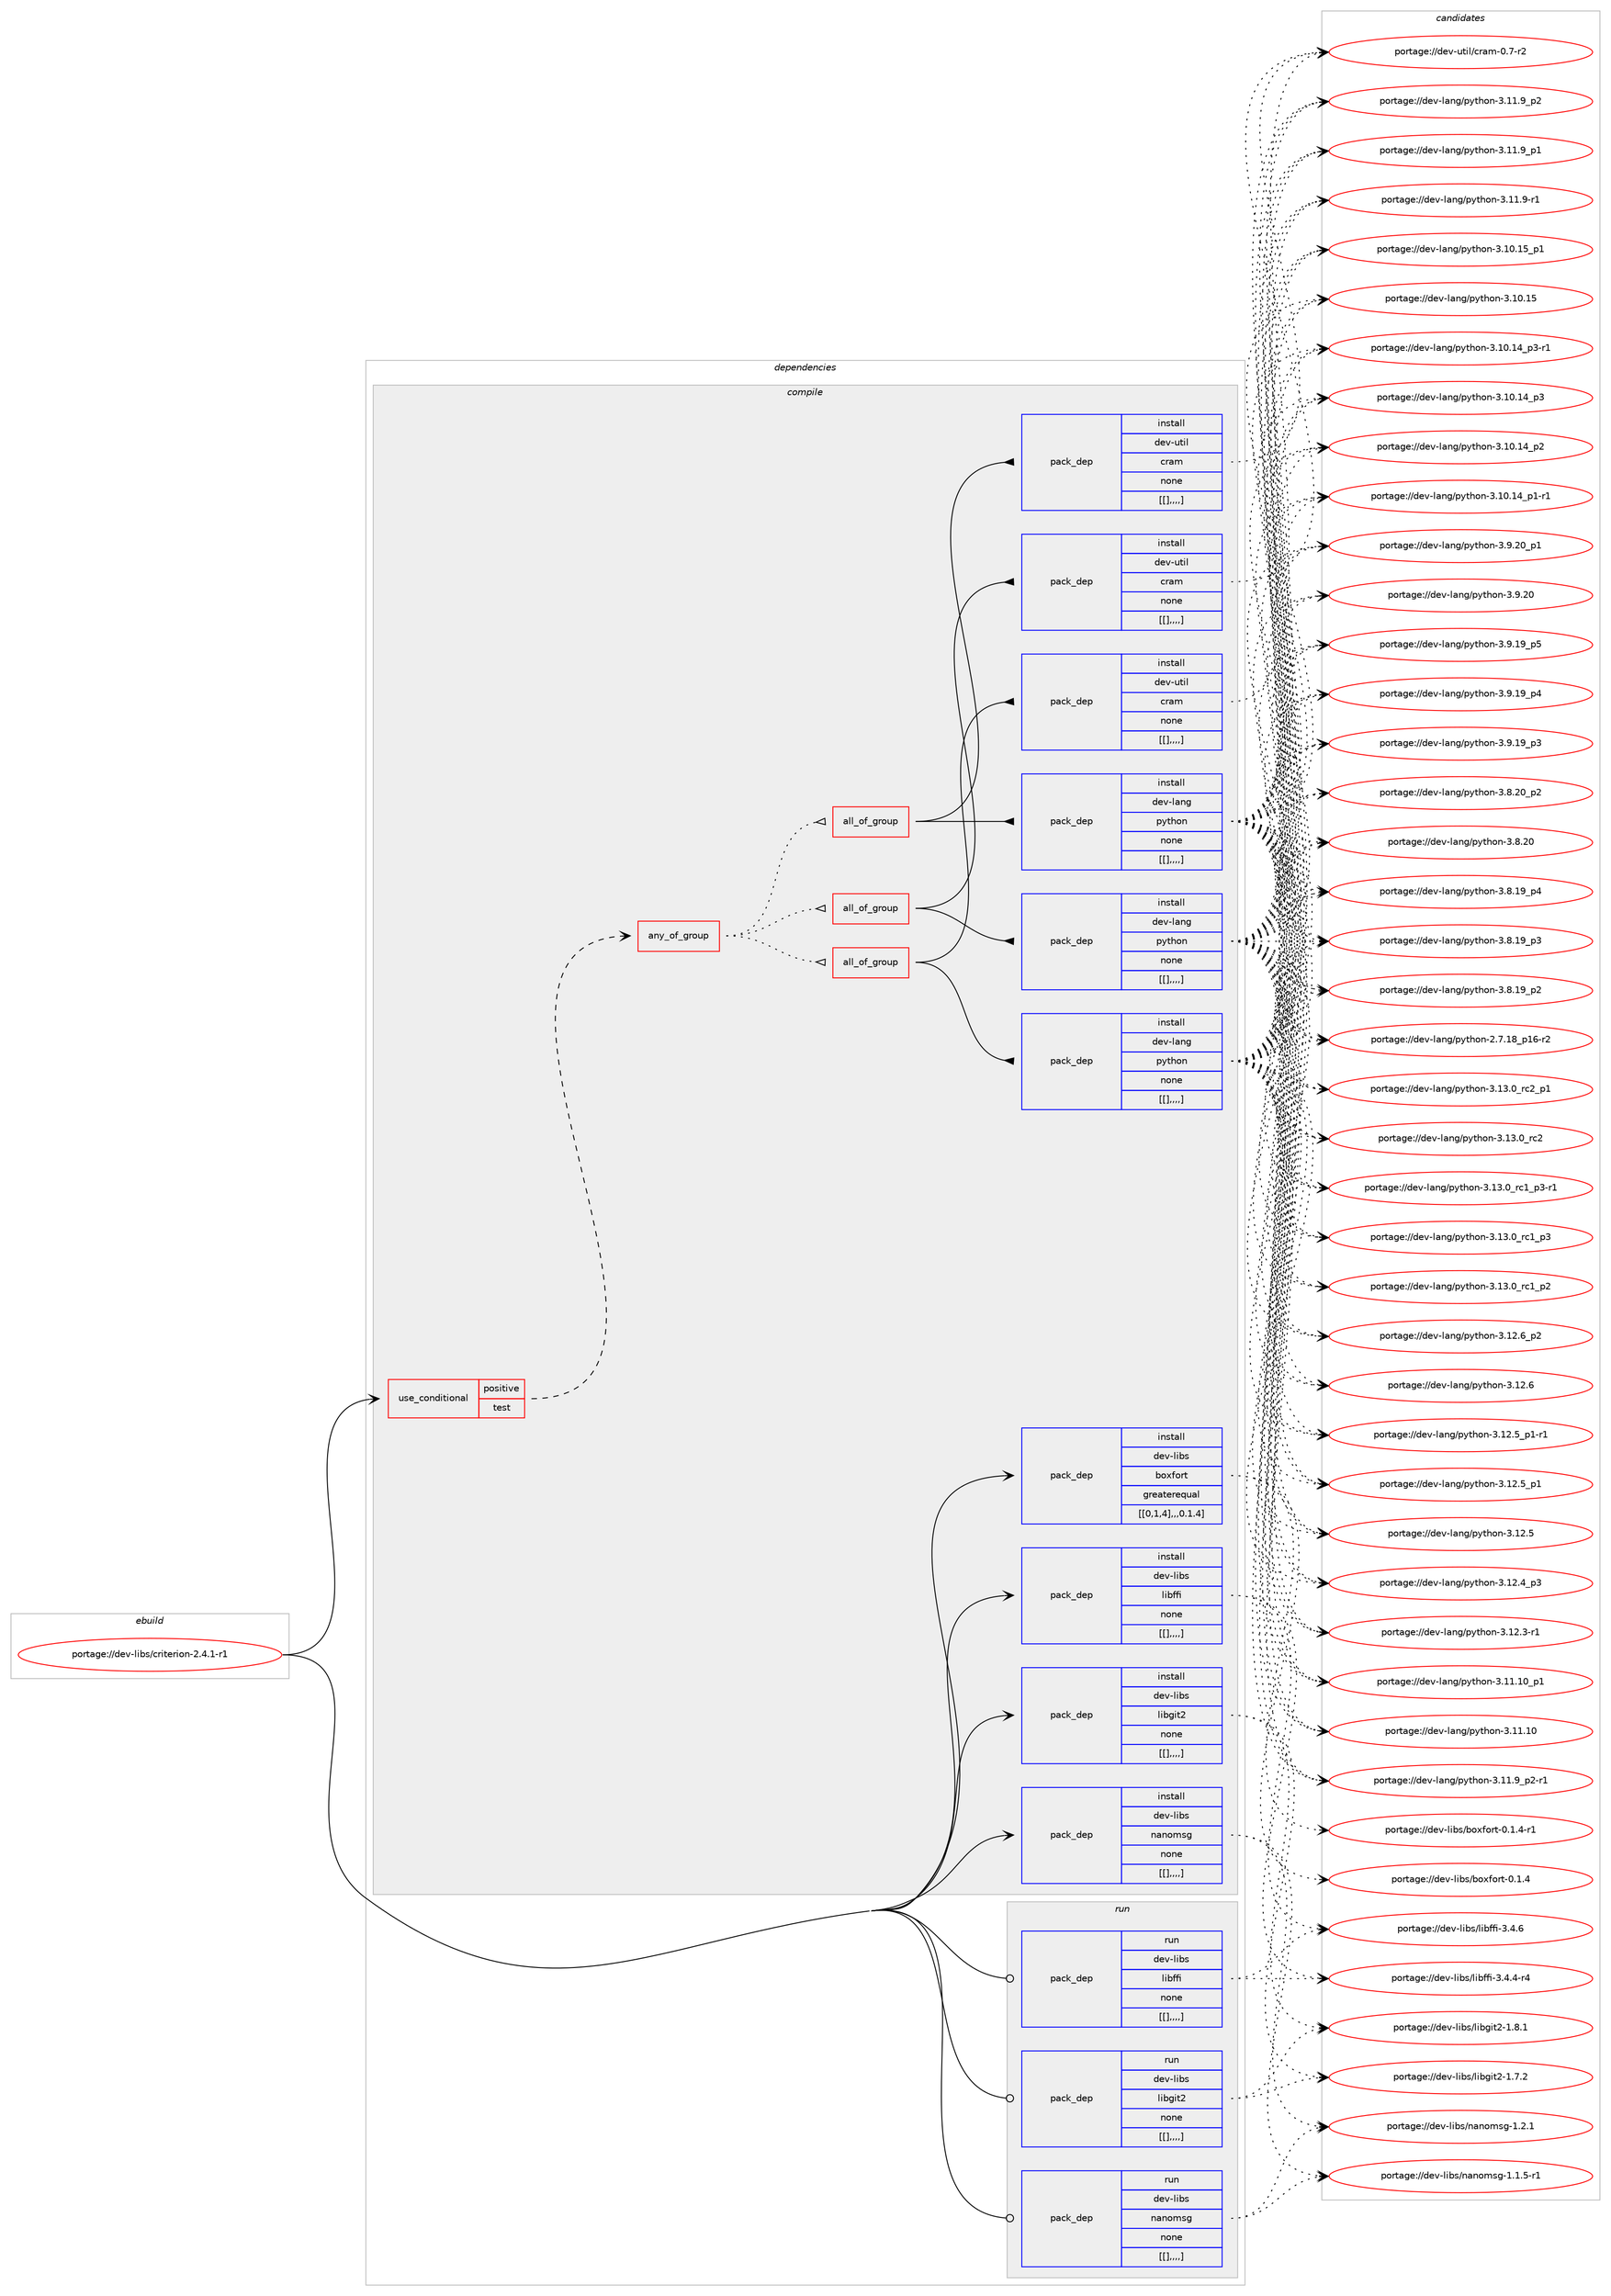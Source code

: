digraph prolog {

# *************
# Graph options
# *************

newrank=true;
concentrate=true;
compound=true;
graph [rankdir=LR,fontname=Helvetica,fontsize=10,ranksep=1.5];#, ranksep=2.5, nodesep=0.2];
edge  [arrowhead=vee];
node  [fontname=Helvetica,fontsize=10];

# **********
# The ebuild
# **********

subgraph cluster_leftcol {
color=gray;
label=<<i>ebuild</i>>;
id [label="portage://dev-libs/criterion-2.4.1-r1", color=red, width=4, href="../dev-libs/criterion-2.4.1-r1.svg"];
}

# ****************
# The dependencies
# ****************

subgraph cluster_midcol {
color=gray;
label=<<i>dependencies</i>>;
subgraph cluster_compile {
fillcolor="#eeeeee";
style=filled;
label=<<i>compile</i>>;
subgraph cond26756 {
dependency108182 [label=<<TABLE BORDER="0" CELLBORDER="1" CELLSPACING="0" CELLPADDING="4"><TR><TD ROWSPAN="3" CELLPADDING="10">use_conditional</TD></TR><TR><TD>positive</TD></TR><TR><TD>test</TD></TR></TABLE>>, shape=none, color=red];
subgraph any979 {
dependency108183 [label=<<TABLE BORDER="0" CELLBORDER="1" CELLSPACING="0" CELLPADDING="4"><TR><TD CELLPADDING="10">any_of_group</TD></TR></TABLE>>, shape=none, color=red];subgraph all148 {
dependency108184 [label=<<TABLE BORDER="0" CELLBORDER="1" CELLSPACING="0" CELLPADDING="4"><TR><TD CELLPADDING="10">all_of_group</TD></TR></TABLE>>, shape=none, color=red];subgraph pack80302 {
dependency108185 [label=<<TABLE BORDER="0" CELLBORDER="1" CELLSPACING="0" CELLPADDING="4" WIDTH="220"><TR><TD ROWSPAN="6" CELLPADDING="30">pack_dep</TD></TR><TR><TD WIDTH="110">install</TD></TR><TR><TD>dev-lang</TD></TR><TR><TD>python</TD></TR><TR><TD>none</TD></TR><TR><TD>[[],,,,]</TD></TR></TABLE>>, shape=none, color=blue];
}
dependency108184:e -> dependency108185:w [weight=20,style="solid",arrowhead="inv"];
subgraph pack80303 {
dependency108186 [label=<<TABLE BORDER="0" CELLBORDER="1" CELLSPACING="0" CELLPADDING="4" WIDTH="220"><TR><TD ROWSPAN="6" CELLPADDING="30">pack_dep</TD></TR><TR><TD WIDTH="110">install</TD></TR><TR><TD>dev-util</TD></TR><TR><TD>cram</TD></TR><TR><TD>none</TD></TR><TR><TD>[[],,,,]</TD></TR></TABLE>>, shape=none, color=blue];
}
dependency108184:e -> dependency108186:w [weight=20,style="solid",arrowhead="inv"];
}
dependency108183:e -> dependency108184:w [weight=20,style="dotted",arrowhead="oinv"];
subgraph all149 {
dependency108187 [label=<<TABLE BORDER="0" CELLBORDER="1" CELLSPACING="0" CELLPADDING="4"><TR><TD CELLPADDING="10">all_of_group</TD></TR></TABLE>>, shape=none, color=red];subgraph pack80304 {
dependency108188 [label=<<TABLE BORDER="0" CELLBORDER="1" CELLSPACING="0" CELLPADDING="4" WIDTH="220"><TR><TD ROWSPAN="6" CELLPADDING="30">pack_dep</TD></TR><TR><TD WIDTH="110">install</TD></TR><TR><TD>dev-lang</TD></TR><TR><TD>python</TD></TR><TR><TD>none</TD></TR><TR><TD>[[],,,,]</TD></TR></TABLE>>, shape=none, color=blue];
}
dependency108187:e -> dependency108188:w [weight=20,style="solid",arrowhead="inv"];
subgraph pack80305 {
dependency108189 [label=<<TABLE BORDER="0" CELLBORDER="1" CELLSPACING="0" CELLPADDING="4" WIDTH="220"><TR><TD ROWSPAN="6" CELLPADDING="30">pack_dep</TD></TR><TR><TD WIDTH="110">install</TD></TR><TR><TD>dev-util</TD></TR><TR><TD>cram</TD></TR><TR><TD>none</TD></TR><TR><TD>[[],,,,]</TD></TR></TABLE>>, shape=none, color=blue];
}
dependency108187:e -> dependency108189:w [weight=20,style="solid",arrowhead="inv"];
}
dependency108183:e -> dependency108187:w [weight=20,style="dotted",arrowhead="oinv"];
subgraph all150 {
dependency108190 [label=<<TABLE BORDER="0" CELLBORDER="1" CELLSPACING="0" CELLPADDING="4"><TR><TD CELLPADDING="10">all_of_group</TD></TR></TABLE>>, shape=none, color=red];subgraph pack80306 {
dependency108191 [label=<<TABLE BORDER="0" CELLBORDER="1" CELLSPACING="0" CELLPADDING="4" WIDTH="220"><TR><TD ROWSPAN="6" CELLPADDING="30">pack_dep</TD></TR><TR><TD WIDTH="110">install</TD></TR><TR><TD>dev-lang</TD></TR><TR><TD>python</TD></TR><TR><TD>none</TD></TR><TR><TD>[[],,,,]</TD></TR></TABLE>>, shape=none, color=blue];
}
dependency108190:e -> dependency108191:w [weight=20,style="solid",arrowhead="inv"];
subgraph pack80307 {
dependency108192 [label=<<TABLE BORDER="0" CELLBORDER="1" CELLSPACING="0" CELLPADDING="4" WIDTH="220"><TR><TD ROWSPAN="6" CELLPADDING="30">pack_dep</TD></TR><TR><TD WIDTH="110">install</TD></TR><TR><TD>dev-util</TD></TR><TR><TD>cram</TD></TR><TR><TD>none</TD></TR><TR><TD>[[],,,,]</TD></TR></TABLE>>, shape=none, color=blue];
}
dependency108190:e -> dependency108192:w [weight=20,style="solid",arrowhead="inv"];
}
dependency108183:e -> dependency108190:w [weight=20,style="dotted",arrowhead="oinv"];
}
dependency108182:e -> dependency108183:w [weight=20,style="dashed",arrowhead="vee"];
}
id:e -> dependency108182:w [weight=20,style="solid",arrowhead="vee"];
subgraph pack80308 {
dependency108193 [label=<<TABLE BORDER="0" CELLBORDER="1" CELLSPACING="0" CELLPADDING="4" WIDTH="220"><TR><TD ROWSPAN="6" CELLPADDING="30">pack_dep</TD></TR><TR><TD WIDTH="110">install</TD></TR><TR><TD>dev-libs</TD></TR><TR><TD>boxfort</TD></TR><TR><TD>greaterequal</TD></TR><TR><TD>[[0,1,4],,,0.1.4]</TD></TR></TABLE>>, shape=none, color=blue];
}
id:e -> dependency108193:w [weight=20,style="solid",arrowhead="vee"];
subgraph pack80309 {
dependency108194 [label=<<TABLE BORDER="0" CELLBORDER="1" CELLSPACING="0" CELLPADDING="4" WIDTH="220"><TR><TD ROWSPAN="6" CELLPADDING="30">pack_dep</TD></TR><TR><TD WIDTH="110">install</TD></TR><TR><TD>dev-libs</TD></TR><TR><TD>libffi</TD></TR><TR><TD>none</TD></TR><TR><TD>[[],,,,]</TD></TR></TABLE>>, shape=none, color=blue];
}
id:e -> dependency108194:w [weight=20,style="solid",arrowhead="vee"];
subgraph pack80310 {
dependency108195 [label=<<TABLE BORDER="0" CELLBORDER="1" CELLSPACING="0" CELLPADDING="4" WIDTH="220"><TR><TD ROWSPAN="6" CELLPADDING="30">pack_dep</TD></TR><TR><TD WIDTH="110">install</TD></TR><TR><TD>dev-libs</TD></TR><TR><TD>libgit2</TD></TR><TR><TD>none</TD></TR><TR><TD>[[],,,,]</TD></TR></TABLE>>, shape=none, color=blue];
}
id:e -> dependency108195:w [weight=20,style="solid",arrowhead="vee"];
subgraph pack80311 {
dependency108196 [label=<<TABLE BORDER="0" CELLBORDER="1" CELLSPACING="0" CELLPADDING="4" WIDTH="220"><TR><TD ROWSPAN="6" CELLPADDING="30">pack_dep</TD></TR><TR><TD WIDTH="110">install</TD></TR><TR><TD>dev-libs</TD></TR><TR><TD>nanomsg</TD></TR><TR><TD>none</TD></TR><TR><TD>[[],,,,]</TD></TR></TABLE>>, shape=none, color=blue];
}
id:e -> dependency108196:w [weight=20,style="solid",arrowhead="vee"];
}
subgraph cluster_compileandrun {
fillcolor="#eeeeee";
style=filled;
label=<<i>compile and run</i>>;
}
subgraph cluster_run {
fillcolor="#eeeeee";
style=filled;
label=<<i>run</i>>;
subgraph pack80312 {
dependency108197 [label=<<TABLE BORDER="0" CELLBORDER="1" CELLSPACING="0" CELLPADDING="4" WIDTH="220"><TR><TD ROWSPAN="6" CELLPADDING="30">pack_dep</TD></TR><TR><TD WIDTH="110">run</TD></TR><TR><TD>dev-libs</TD></TR><TR><TD>libffi</TD></TR><TR><TD>none</TD></TR><TR><TD>[[],,,,]</TD></TR></TABLE>>, shape=none, color=blue];
}
id:e -> dependency108197:w [weight=20,style="solid",arrowhead="odot"];
subgraph pack80313 {
dependency108198 [label=<<TABLE BORDER="0" CELLBORDER="1" CELLSPACING="0" CELLPADDING="4" WIDTH="220"><TR><TD ROWSPAN="6" CELLPADDING="30">pack_dep</TD></TR><TR><TD WIDTH="110">run</TD></TR><TR><TD>dev-libs</TD></TR><TR><TD>libgit2</TD></TR><TR><TD>none</TD></TR><TR><TD>[[],,,,]</TD></TR></TABLE>>, shape=none, color=blue];
}
id:e -> dependency108198:w [weight=20,style="solid",arrowhead="odot"];
subgraph pack80314 {
dependency108199 [label=<<TABLE BORDER="0" CELLBORDER="1" CELLSPACING="0" CELLPADDING="4" WIDTH="220"><TR><TD ROWSPAN="6" CELLPADDING="30">pack_dep</TD></TR><TR><TD WIDTH="110">run</TD></TR><TR><TD>dev-libs</TD></TR><TR><TD>nanomsg</TD></TR><TR><TD>none</TD></TR><TR><TD>[[],,,,]</TD></TR></TABLE>>, shape=none, color=blue];
}
id:e -> dependency108199:w [weight=20,style="solid",arrowhead="odot"];
}
}

# **************
# The candidates
# **************

subgraph cluster_choices {
rank=same;
color=gray;
label=<<i>candidates</i>>;

subgraph choice80302 {
color=black;
nodesep=1;
choice100101118451089711010347112121116104111110455146495146489511499509511249 [label="portage://dev-lang/python-3.13.0_rc2_p1", color=red, width=4,href="../dev-lang/python-3.13.0_rc2_p1.svg"];
choice10010111845108971101034711212111610411111045514649514648951149950 [label="portage://dev-lang/python-3.13.0_rc2", color=red, width=4,href="../dev-lang/python-3.13.0_rc2.svg"];
choice1001011184510897110103471121211161041111104551464951464895114994995112514511449 [label="portage://dev-lang/python-3.13.0_rc1_p3-r1", color=red, width=4,href="../dev-lang/python-3.13.0_rc1_p3-r1.svg"];
choice100101118451089711010347112121116104111110455146495146489511499499511251 [label="portage://dev-lang/python-3.13.0_rc1_p3", color=red, width=4,href="../dev-lang/python-3.13.0_rc1_p3.svg"];
choice100101118451089711010347112121116104111110455146495146489511499499511250 [label="portage://dev-lang/python-3.13.0_rc1_p2", color=red, width=4,href="../dev-lang/python-3.13.0_rc1_p2.svg"];
choice100101118451089711010347112121116104111110455146495046549511250 [label="portage://dev-lang/python-3.12.6_p2", color=red, width=4,href="../dev-lang/python-3.12.6_p2.svg"];
choice10010111845108971101034711212111610411111045514649504654 [label="portage://dev-lang/python-3.12.6", color=red, width=4,href="../dev-lang/python-3.12.6.svg"];
choice1001011184510897110103471121211161041111104551464950465395112494511449 [label="portage://dev-lang/python-3.12.5_p1-r1", color=red, width=4,href="../dev-lang/python-3.12.5_p1-r1.svg"];
choice100101118451089711010347112121116104111110455146495046539511249 [label="portage://dev-lang/python-3.12.5_p1", color=red, width=4,href="../dev-lang/python-3.12.5_p1.svg"];
choice10010111845108971101034711212111610411111045514649504653 [label="portage://dev-lang/python-3.12.5", color=red, width=4,href="../dev-lang/python-3.12.5.svg"];
choice100101118451089711010347112121116104111110455146495046529511251 [label="portage://dev-lang/python-3.12.4_p3", color=red, width=4,href="../dev-lang/python-3.12.4_p3.svg"];
choice100101118451089711010347112121116104111110455146495046514511449 [label="portage://dev-lang/python-3.12.3-r1", color=red, width=4,href="../dev-lang/python-3.12.3-r1.svg"];
choice10010111845108971101034711212111610411111045514649494649489511249 [label="portage://dev-lang/python-3.11.10_p1", color=red, width=4,href="../dev-lang/python-3.11.10_p1.svg"];
choice1001011184510897110103471121211161041111104551464949464948 [label="portage://dev-lang/python-3.11.10", color=red, width=4,href="../dev-lang/python-3.11.10.svg"];
choice1001011184510897110103471121211161041111104551464949465795112504511449 [label="portage://dev-lang/python-3.11.9_p2-r1", color=red, width=4,href="../dev-lang/python-3.11.9_p2-r1.svg"];
choice100101118451089711010347112121116104111110455146494946579511250 [label="portage://dev-lang/python-3.11.9_p2", color=red, width=4,href="../dev-lang/python-3.11.9_p2.svg"];
choice100101118451089711010347112121116104111110455146494946579511249 [label="portage://dev-lang/python-3.11.9_p1", color=red, width=4,href="../dev-lang/python-3.11.9_p1.svg"];
choice100101118451089711010347112121116104111110455146494946574511449 [label="portage://dev-lang/python-3.11.9-r1", color=red, width=4,href="../dev-lang/python-3.11.9-r1.svg"];
choice10010111845108971101034711212111610411111045514649484649539511249 [label="portage://dev-lang/python-3.10.15_p1", color=red, width=4,href="../dev-lang/python-3.10.15_p1.svg"];
choice1001011184510897110103471121211161041111104551464948464953 [label="portage://dev-lang/python-3.10.15", color=red, width=4,href="../dev-lang/python-3.10.15.svg"];
choice100101118451089711010347112121116104111110455146494846495295112514511449 [label="portage://dev-lang/python-3.10.14_p3-r1", color=red, width=4,href="../dev-lang/python-3.10.14_p3-r1.svg"];
choice10010111845108971101034711212111610411111045514649484649529511251 [label="portage://dev-lang/python-3.10.14_p3", color=red, width=4,href="../dev-lang/python-3.10.14_p3.svg"];
choice10010111845108971101034711212111610411111045514649484649529511250 [label="portage://dev-lang/python-3.10.14_p2", color=red, width=4,href="../dev-lang/python-3.10.14_p2.svg"];
choice100101118451089711010347112121116104111110455146494846495295112494511449 [label="portage://dev-lang/python-3.10.14_p1-r1", color=red, width=4,href="../dev-lang/python-3.10.14_p1-r1.svg"];
choice100101118451089711010347112121116104111110455146574650489511249 [label="portage://dev-lang/python-3.9.20_p1", color=red, width=4,href="../dev-lang/python-3.9.20_p1.svg"];
choice10010111845108971101034711212111610411111045514657465048 [label="portage://dev-lang/python-3.9.20", color=red, width=4,href="../dev-lang/python-3.9.20.svg"];
choice100101118451089711010347112121116104111110455146574649579511253 [label="portage://dev-lang/python-3.9.19_p5", color=red, width=4,href="../dev-lang/python-3.9.19_p5.svg"];
choice100101118451089711010347112121116104111110455146574649579511252 [label="portage://dev-lang/python-3.9.19_p4", color=red, width=4,href="../dev-lang/python-3.9.19_p4.svg"];
choice100101118451089711010347112121116104111110455146574649579511251 [label="portage://dev-lang/python-3.9.19_p3", color=red, width=4,href="../dev-lang/python-3.9.19_p3.svg"];
choice100101118451089711010347112121116104111110455146564650489511250 [label="portage://dev-lang/python-3.8.20_p2", color=red, width=4,href="../dev-lang/python-3.8.20_p2.svg"];
choice10010111845108971101034711212111610411111045514656465048 [label="portage://dev-lang/python-3.8.20", color=red, width=4,href="../dev-lang/python-3.8.20.svg"];
choice100101118451089711010347112121116104111110455146564649579511252 [label="portage://dev-lang/python-3.8.19_p4", color=red, width=4,href="../dev-lang/python-3.8.19_p4.svg"];
choice100101118451089711010347112121116104111110455146564649579511251 [label="portage://dev-lang/python-3.8.19_p3", color=red, width=4,href="../dev-lang/python-3.8.19_p3.svg"];
choice100101118451089711010347112121116104111110455146564649579511250 [label="portage://dev-lang/python-3.8.19_p2", color=red, width=4,href="../dev-lang/python-3.8.19_p2.svg"];
choice100101118451089711010347112121116104111110455046554649569511249544511450 [label="portage://dev-lang/python-2.7.18_p16-r2", color=red, width=4,href="../dev-lang/python-2.7.18_p16-r2.svg"];
dependency108185:e -> choice100101118451089711010347112121116104111110455146495146489511499509511249:w [style=dotted,weight="100"];
dependency108185:e -> choice10010111845108971101034711212111610411111045514649514648951149950:w [style=dotted,weight="100"];
dependency108185:e -> choice1001011184510897110103471121211161041111104551464951464895114994995112514511449:w [style=dotted,weight="100"];
dependency108185:e -> choice100101118451089711010347112121116104111110455146495146489511499499511251:w [style=dotted,weight="100"];
dependency108185:e -> choice100101118451089711010347112121116104111110455146495146489511499499511250:w [style=dotted,weight="100"];
dependency108185:e -> choice100101118451089711010347112121116104111110455146495046549511250:w [style=dotted,weight="100"];
dependency108185:e -> choice10010111845108971101034711212111610411111045514649504654:w [style=dotted,weight="100"];
dependency108185:e -> choice1001011184510897110103471121211161041111104551464950465395112494511449:w [style=dotted,weight="100"];
dependency108185:e -> choice100101118451089711010347112121116104111110455146495046539511249:w [style=dotted,weight="100"];
dependency108185:e -> choice10010111845108971101034711212111610411111045514649504653:w [style=dotted,weight="100"];
dependency108185:e -> choice100101118451089711010347112121116104111110455146495046529511251:w [style=dotted,weight="100"];
dependency108185:e -> choice100101118451089711010347112121116104111110455146495046514511449:w [style=dotted,weight="100"];
dependency108185:e -> choice10010111845108971101034711212111610411111045514649494649489511249:w [style=dotted,weight="100"];
dependency108185:e -> choice1001011184510897110103471121211161041111104551464949464948:w [style=dotted,weight="100"];
dependency108185:e -> choice1001011184510897110103471121211161041111104551464949465795112504511449:w [style=dotted,weight="100"];
dependency108185:e -> choice100101118451089711010347112121116104111110455146494946579511250:w [style=dotted,weight="100"];
dependency108185:e -> choice100101118451089711010347112121116104111110455146494946579511249:w [style=dotted,weight="100"];
dependency108185:e -> choice100101118451089711010347112121116104111110455146494946574511449:w [style=dotted,weight="100"];
dependency108185:e -> choice10010111845108971101034711212111610411111045514649484649539511249:w [style=dotted,weight="100"];
dependency108185:e -> choice1001011184510897110103471121211161041111104551464948464953:w [style=dotted,weight="100"];
dependency108185:e -> choice100101118451089711010347112121116104111110455146494846495295112514511449:w [style=dotted,weight="100"];
dependency108185:e -> choice10010111845108971101034711212111610411111045514649484649529511251:w [style=dotted,weight="100"];
dependency108185:e -> choice10010111845108971101034711212111610411111045514649484649529511250:w [style=dotted,weight="100"];
dependency108185:e -> choice100101118451089711010347112121116104111110455146494846495295112494511449:w [style=dotted,weight="100"];
dependency108185:e -> choice100101118451089711010347112121116104111110455146574650489511249:w [style=dotted,weight="100"];
dependency108185:e -> choice10010111845108971101034711212111610411111045514657465048:w [style=dotted,weight="100"];
dependency108185:e -> choice100101118451089711010347112121116104111110455146574649579511253:w [style=dotted,weight="100"];
dependency108185:e -> choice100101118451089711010347112121116104111110455146574649579511252:w [style=dotted,weight="100"];
dependency108185:e -> choice100101118451089711010347112121116104111110455146574649579511251:w [style=dotted,weight="100"];
dependency108185:e -> choice100101118451089711010347112121116104111110455146564650489511250:w [style=dotted,weight="100"];
dependency108185:e -> choice10010111845108971101034711212111610411111045514656465048:w [style=dotted,weight="100"];
dependency108185:e -> choice100101118451089711010347112121116104111110455146564649579511252:w [style=dotted,weight="100"];
dependency108185:e -> choice100101118451089711010347112121116104111110455146564649579511251:w [style=dotted,weight="100"];
dependency108185:e -> choice100101118451089711010347112121116104111110455146564649579511250:w [style=dotted,weight="100"];
dependency108185:e -> choice100101118451089711010347112121116104111110455046554649569511249544511450:w [style=dotted,weight="100"];
}
subgraph choice80303 {
color=black;
nodesep=1;
choice10010111845117116105108479911497109454846554511450 [label="portage://dev-util/cram-0.7-r2", color=red, width=4,href="../dev-util/cram-0.7-r2.svg"];
dependency108186:e -> choice10010111845117116105108479911497109454846554511450:w [style=dotted,weight="100"];
}
subgraph choice80304 {
color=black;
nodesep=1;
choice100101118451089711010347112121116104111110455146495146489511499509511249 [label="portage://dev-lang/python-3.13.0_rc2_p1", color=red, width=4,href="../dev-lang/python-3.13.0_rc2_p1.svg"];
choice10010111845108971101034711212111610411111045514649514648951149950 [label="portage://dev-lang/python-3.13.0_rc2", color=red, width=4,href="../dev-lang/python-3.13.0_rc2.svg"];
choice1001011184510897110103471121211161041111104551464951464895114994995112514511449 [label="portage://dev-lang/python-3.13.0_rc1_p3-r1", color=red, width=4,href="../dev-lang/python-3.13.0_rc1_p3-r1.svg"];
choice100101118451089711010347112121116104111110455146495146489511499499511251 [label="portage://dev-lang/python-3.13.0_rc1_p3", color=red, width=4,href="../dev-lang/python-3.13.0_rc1_p3.svg"];
choice100101118451089711010347112121116104111110455146495146489511499499511250 [label="portage://dev-lang/python-3.13.0_rc1_p2", color=red, width=4,href="../dev-lang/python-3.13.0_rc1_p2.svg"];
choice100101118451089711010347112121116104111110455146495046549511250 [label="portage://dev-lang/python-3.12.6_p2", color=red, width=4,href="../dev-lang/python-3.12.6_p2.svg"];
choice10010111845108971101034711212111610411111045514649504654 [label="portage://dev-lang/python-3.12.6", color=red, width=4,href="../dev-lang/python-3.12.6.svg"];
choice1001011184510897110103471121211161041111104551464950465395112494511449 [label="portage://dev-lang/python-3.12.5_p1-r1", color=red, width=4,href="../dev-lang/python-3.12.5_p1-r1.svg"];
choice100101118451089711010347112121116104111110455146495046539511249 [label="portage://dev-lang/python-3.12.5_p1", color=red, width=4,href="../dev-lang/python-3.12.5_p1.svg"];
choice10010111845108971101034711212111610411111045514649504653 [label="portage://dev-lang/python-3.12.5", color=red, width=4,href="../dev-lang/python-3.12.5.svg"];
choice100101118451089711010347112121116104111110455146495046529511251 [label="portage://dev-lang/python-3.12.4_p3", color=red, width=4,href="../dev-lang/python-3.12.4_p3.svg"];
choice100101118451089711010347112121116104111110455146495046514511449 [label="portage://dev-lang/python-3.12.3-r1", color=red, width=4,href="../dev-lang/python-3.12.3-r1.svg"];
choice10010111845108971101034711212111610411111045514649494649489511249 [label="portage://dev-lang/python-3.11.10_p1", color=red, width=4,href="../dev-lang/python-3.11.10_p1.svg"];
choice1001011184510897110103471121211161041111104551464949464948 [label="portage://dev-lang/python-3.11.10", color=red, width=4,href="../dev-lang/python-3.11.10.svg"];
choice1001011184510897110103471121211161041111104551464949465795112504511449 [label="portage://dev-lang/python-3.11.9_p2-r1", color=red, width=4,href="../dev-lang/python-3.11.9_p2-r1.svg"];
choice100101118451089711010347112121116104111110455146494946579511250 [label="portage://dev-lang/python-3.11.9_p2", color=red, width=4,href="../dev-lang/python-3.11.9_p2.svg"];
choice100101118451089711010347112121116104111110455146494946579511249 [label="portage://dev-lang/python-3.11.9_p1", color=red, width=4,href="../dev-lang/python-3.11.9_p1.svg"];
choice100101118451089711010347112121116104111110455146494946574511449 [label="portage://dev-lang/python-3.11.9-r1", color=red, width=4,href="../dev-lang/python-3.11.9-r1.svg"];
choice10010111845108971101034711212111610411111045514649484649539511249 [label="portage://dev-lang/python-3.10.15_p1", color=red, width=4,href="../dev-lang/python-3.10.15_p1.svg"];
choice1001011184510897110103471121211161041111104551464948464953 [label="portage://dev-lang/python-3.10.15", color=red, width=4,href="../dev-lang/python-3.10.15.svg"];
choice100101118451089711010347112121116104111110455146494846495295112514511449 [label="portage://dev-lang/python-3.10.14_p3-r1", color=red, width=4,href="../dev-lang/python-3.10.14_p3-r1.svg"];
choice10010111845108971101034711212111610411111045514649484649529511251 [label="portage://dev-lang/python-3.10.14_p3", color=red, width=4,href="../dev-lang/python-3.10.14_p3.svg"];
choice10010111845108971101034711212111610411111045514649484649529511250 [label="portage://dev-lang/python-3.10.14_p2", color=red, width=4,href="../dev-lang/python-3.10.14_p2.svg"];
choice100101118451089711010347112121116104111110455146494846495295112494511449 [label="portage://dev-lang/python-3.10.14_p1-r1", color=red, width=4,href="../dev-lang/python-3.10.14_p1-r1.svg"];
choice100101118451089711010347112121116104111110455146574650489511249 [label="portage://dev-lang/python-3.9.20_p1", color=red, width=4,href="../dev-lang/python-3.9.20_p1.svg"];
choice10010111845108971101034711212111610411111045514657465048 [label="portage://dev-lang/python-3.9.20", color=red, width=4,href="../dev-lang/python-3.9.20.svg"];
choice100101118451089711010347112121116104111110455146574649579511253 [label="portage://dev-lang/python-3.9.19_p5", color=red, width=4,href="../dev-lang/python-3.9.19_p5.svg"];
choice100101118451089711010347112121116104111110455146574649579511252 [label="portage://dev-lang/python-3.9.19_p4", color=red, width=4,href="../dev-lang/python-3.9.19_p4.svg"];
choice100101118451089711010347112121116104111110455146574649579511251 [label="portage://dev-lang/python-3.9.19_p3", color=red, width=4,href="../dev-lang/python-3.9.19_p3.svg"];
choice100101118451089711010347112121116104111110455146564650489511250 [label="portage://dev-lang/python-3.8.20_p2", color=red, width=4,href="../dev-lang/python-3.8.20_p2.svg"];
choice10010111845108971101034711212111610411111045514656465048 [label="portage://dev-lang/python-3.8.20", color=red, width=4,href="../dev-lang/python-3.8.20.svg"];
choice100101118451089711010347112121116104111110455146564649579511252 [label="portage://dev-lang/python-3.8.19_p4", color=red, width=4,href="../dev-lang/python-3.8.19_p4.svg"];
choice100101118451089711010347112121116104111110455146564649579511251 [label="portage://dev-lang/python-3.8.19_p3", color=red, width=4,href="../dev-lang/python-3.8.19_p3.svg"];
choice100101118451089711010347112121116104111110455146564649579511250 [label="portage://dev-lang/python-3.8.19_p2", color=red, width=4,href="../dev-lang/python-3.8.19_p2.svg"];
choice100101118451089711010347112121116104111110455046554649569511249544511450 [label="portage://dev-lang/python-2.7.18_p16-r2", color=red, width=4,href="../dev-lang/python-2.7.18_p16-r2.svg"];
dependency108188:e -> choice100101118451089711010347112121116104111110455146495146489511499509511249:w [style=dotted,weight="100"];
dependency108188:e -> choice10010111845108971101034711212111610411111045514649514648951149950:w [style=dotted,weight="100"];
dependency108188:e -> choice1001011184510897110103471121211161041111104551464951464895114994995112514511449:w [style=dotted,weight="100"];
dependency108188:e -> choice100101118451089711010347112121116104111110455146495146489511499499511251:w [style=dotted,weight="100"];
dependency108188:e -> choice100101118451089711010347112121116104111110455146495146489511499499511250:w [style=dotted,weight="100"];
dependency108188:e -> choice100101118451089711010347112121116104111110455146495046549511250:w [style=dotted,weight="100"];
dependency108188:e -> choice10010111845108971101034711212111610411111045514649504654:w [style=dotted,weight="100"];
dependency108188:e -> choice1001011184510897110103471121211161041111104551464950465395112494511449:w [style=dotted,weight="100"];
dependency108188:e -> choice100101118451089711010347112121116104111110455146495046539511249:w [style=dotted,weight="100"];
dependency108188:e -> choice10010111845108971101034711212111610411111045514649504653:w [style=dotted,weight="100"];
dependency108188:e -> choice100101118451089711010347112121116104111110455146495046529511251:w [style=dotted,weight="100"];
dependency108188:e -> choice100101118451089711010347112121116104111110455146495046514511449:w [style=dotted,weight="100"];
dependency108188:e -> choice10010111845108971101034711212111610411111045514649494649489511249:w [style=dotted,weight="100"];
dependency108188:e -> choice1001011184510897110103471121211161041111104551464949464948:w [style=dotted,weight="100"];
dependency108188:e -> choice1001011184510897110103471121211161041111104551464949465795112504511449:w [style=dotted,weight="100"];
dependency108188:e -> choice100101118451089711010347112121116104111110455146494946579511250:w [style=dotted,weight="100"];
dependency108188:e -> choice100101118451089711010347112121116104111110455146494946579511249:w [style=dotted,weight="100"];
dependency108188:e -> choice100101118451089711010347112121116104111110455146494946574511449:w [style=dotted,weight="100"];
dependency108188:e -> choice10010111845108971101034711212111610411111045514649484649539511249:w [style=dotted,weight="100"];
dependency108188:e -> choice1001011184510897110103471121211161041111104551464948464953:w [style=dotted,weight="100"];
dependency108188:e -> choice100101118451089711010347112121116104111110455146494846495295112514511449:w [style=dotted,weight="100"];
dependency108188:e -> choice10010111845108971101034711212111610411111045514649484649529511251:w [style=dotted,weight="100"];
dependency108188:e -> choice10010111845108971101034711212111610411111045514649484649529511250:w [style=dotted,weight="100"];
dependency108188:e -> choice100101118451089711010347112121116104111110455146494846495295112494511449:w [style=dotted,weight="100"];
dependency108188:e -> choice100101118451089711010347112121116104111110455146574650489511249:w [style=dotted,weight="100"];
dependency108188:e -> choice10010111845108971101034711212111610411111045514657465048:w [style=dotted,weight="100"];
dependency108188:e -> choice100101118451089711010347112121116104111110455146574649579511253:w [style=dotted,weight="100"];
dependency108188:e -> choice100101118451089711010347112121116104111110455146574649579511252:w [style=dotted,weight="100"];
dependency108188:e -> choice100101118451089711010347112121116104111110455146574649579511251:w [style=dotted,weight="100"];
dependency108188:e -> choice100101118451089711010347112121116104111110455146564650489511250:w [style=dotted,weight="100"];
dependency108188:e -> choice10010111845108971101034711212111610411111045514656465048:w [style=dotted,weight="100"];
dependency108188:e -> choice100101118451089711010347112121116104111110455146564649579511252:w [style=dotted,weight="100"];
dependency108188:e -> choice100101118451089711010347112121116104111110455146564649579511251:w [style=dotted,weight="100"];
dependency108188:e -> choice100101118451089711010347112121116104111110455146564649579511250:w [style=dotted,weight="100"];
dependency108188:e -> choice100101118451089711010347112121116104111110455046554649569511249544511450:w [style=dotted,weight="100"];
}
subgraph choice80305 {
color=black;
nodesep=1;
choice10010111845117116105108479911497109454846554511450 [label="portage://dev-util/cram-0.7-r2", color=red, width=4,href="../dev-util/cram-0.7-r2.svg"];
dependency108189:e -> choice10010111845117116105108479911497109454846554511450:w [style=dotted,weight="100"];
}
subgraph choice80306 {
color=black;
nodesep=1;
choice100101118451089711010347112121116104111110455146495146489511499509511249 [label="portage://dev-lang/python-3.13.0_rc2_p1", color=red, width=4,href="../dev-lang/python-3.13.0_rc2_p1.svg"];
choice10010111845108971101034711212111610411111045514649514648951149950 [label="portage://dev-lang/python-3.13.0_rc2", color=red, width=4,href="../dev-lang/python-3.13.0_rc2.svg"];
choice1001011184510897110103471121211161041111104551464951464895114994995112514511449 [label="portage://dev-lang/python-3.13.0_rc1_p3-r1", color=red, width=4,href="../dev-lang/python-3.13.0_rc1_p3-r1.svg"];
choice100101118451089711010347112121116104111110455146495146489511499499511251 [label="portage://dev-lang/python-3.13.0_rc1_p3", color=red, width=4,href="../dev-lang/python-3.13.0_rc1_p3.svg"];
choice100101118451089711010347112121116104111110455146495146489511499499511250 [label="portage://dev-lang/python-3.13.0_rc1_p2", color=red, width=4,href="../dev-lang/python-3.13.0_rc1_p2.svg"];
choice100101118451089711010347112121116104111110455146495046549511250 [label="portage://dev-lang/python-3.12.6_p2", color=red, width=4,href="../dev-lang/python-3.12.6_p2.svg"];
choice10010111845108971101034711212111610411111045514649504654 [label="portage://dev-lang/python-3.12.6", color=red, width=4,href="../dev-lang/python-3.12.6.svg"];
choice1001011184510897110103471121211161041111104551464950465395112494511449 [label="portage://dev-lang/python-3.12.5_p1-r1", color=red, width=4,href="../dev-lang/python-3.12.5_p1-r1.svg"];
choice100101118451089711010347112121116104111110455146495046539511249 [label="portage://dev-lang/python-3.12.5_p1", color=red, width=4,href="../dev-lang/python-3.12.5_p1.svg"];
choice10010111845108971101034711212111610411111045514649504653 [label="portage://dev-lang/python-3.12.5", color=red, width=4,href="../dev-lang/python-3.12.5.svg"];
choice100101118451089711010347112121116104111110455146495046529511251 [label="portage://dev-lang/python-3.12.4_p3", color=red, width=4,href="../dev-lang/python-3.12.4_p3.svg"];
choice100101118451089711010347112121116104111110455146495046514511449 [label="portage://dev-lang/python-3.12.3-r1", color=red, width=4,href="../dev-lang/python-3.12.3-r1.svg"];
choice10010111845108971101034711212111610411111045514649494649489511249 [label="portage://dev-lang/python-3.11.10_p1", color=red, width=4,href="../dev-lang/python-3.11.10_p1.svg"];
choice1001011184510897110103471121211161041111104551464949464948 [label="portage://dev-lang/python-3.11.10", color=red, width=4,href="../dev-lang/python-3.11.10.svg"];
choice1001011184510897110103471121211161041111104551464949465795112504511449 [label="portage://dev-lang/python-3.11.9_p2-r1", color=red, width=4,href="../dev-lang/python-3.11.9_p2-r1.svg"];
choice100101118451089711010347112121116104111110455146494946579511250 [label="portage://dev-lang/python-3.11.9_p2", color=red, width=4,href="../dev-lang/python-3.11.9_p2.svg"];
choice100101118451089711010347112121116104111110455146494946579511249 [label="portage://dev-lang/python-3.11.9_p1", color=red, width=4,href="../dev-lang/python-3.11.9_p1.svg"];
choice100101118451089711010347112121116104111110455146494946574511449 [label="portage://dev-lang/python-3.11.9-r1", color=red, width=4,href="../dev-lang/python-3.11.9-r1.svg"];
choice10010111845108971101034711212111610411111045514649484649539511249 [label="portage://dev-lang/python-3.10.15_p1", color=red, width=4,href="../dev-lang/python-3.10.15_p1.svg"];
choice1001011184510897110103471121211161041111104551464948464953 [label="portage://dev-lang/python-3.10.15", color=red, width=4,href="../dev-lang/python-3.10.15.svg"];
choice100101118451089711010347112121116104111110455146494846495295112514511449 [label="portage://dev-lang/python-3.10.14_p3-r1", color=red, width=4,href="../dev-lang/python-3.10.14_p3-r1.svg"];
choice10010111845108971101034711212111610411111045514649484649529511251 [label="portage://dev-lang/python-3.10.14_p3", color=red, width=4,href="../dev-lang/python-3.10.14_p3.svg"];
choice10010111845108971101034711212111610411111045514649484649529511250 [label="portage://dev-lang/python-3.10.14_p2", color=red, width=4,href="../dev-lang/python-3.10.14_p2.svg"];
choice100101118451089711010347112121116104111110455146494846495295112494511449 [label="portage://dev-lang/python-3.10.14_p1-r1", color=red, width=4,href="../dev-lang/python-3.10.14_p1-r1.svg"];
choice100101118451089711010347112121116104111110455146574650489511249 [label="portage://dev-lang/python-3.9.20_p1", color=red, width=4,href="../dev-lang/python-3.9.20_p1.svg"];
choice10010111845108971101034711212111610411111045514657465048 [label="portage://dev-lang/python-3.9.20", color=red, width=4,href="../dev-lang/python-3.9.20.svg"];
choice100101118451089711010347112121116104111110455146574649579511253 [label="portage://dev-lang/python-3.9.19_p5", color=red, width=4,href="../dev-lang/python-3.9.19_p5.svg"];
choice100101118451089711010347112121116104111110455146574649579511252 [label="portage://dev-lang/python-3.9.19_p4", color=red, width=4,href="../dev-lang/python-3.9.19_p4.svg"];
choice100101118451089711010347112121116104111110455146574649579511251 [label="portage://dev-lang/python-3.9.19_p3", color=red, width=4,href="../dev-lang/python-3.9.19_p3.svg"];
choice100101118451089711010347112121116104111110455146564650489511250 [label="portage://dev-lang/python-3.8.20_p2", color=red, width=4,href="../dev-lang/python-3.8.20_p2.svg"];
choice10010111845108971101034711212111610411111045514656465048 [label="portage://dev-lang/python-3.8.20", color=red, width=4,href="../dev-lang/python-3.8.20.svg"];
choice100101118451089711010347112121116104111110455146564649579511252 [label="portage://dev-lang/python-3.8.19_p4", color=red, width=4,href="../dev-lang/python-3.8.19_p4.svg"];
choice100101118451089711010347112121116104111110455146564649579511251 [label="portage://dev-lang/python-3.8.19_p3", color=red, width=4,href="../dev-lang/python-3.8.19_p3.svg"];
choice100101118451089711010347112121116104111110455146564649579511250 [label="portage://dev-lang/python-3.8.19_p2", color=red, width=4,href="../dev-lang/python-3.8.19_p2.svg"];
choice100101118451089711010347112121116104111110455046554649569511249544511450 [label="portage://dev-lang/python-2.7.18_p16-r2", color=red, width=4,href="../dev-lang/python-2.7.18_p16-r2.svg"];
dependency108191:e -> choice100101118451089711010347112121116104111110455146495146489511499509511249:w [style=dotted,weight="100"];
dependency108191:e -> choice10010111845108971101034711212111610411111045514649514648951149950:w [style=dotted,weight="100"];
dependency108191:e -> choice1001011184510897110103471121211161041111104551464951464895114994995112514511449:w [style=dotted,weight="100"];
dependency108191:e -> choice100101118451089711010347112121116104111110455146495146489511499499511251:w [style=dotted,weight="100"];
dependency108191:e -> choice100101118451089711010347112121116104111110455146495146489511499499511250:w [style=dotted,weight="100"];
dependency108191:e -> choice100101118451089711010347112121116104111110455146495046549511250:w [style=dotted,weight="100"];
dependency108191:e -> choice10010111845108971101034711212111610411111045514649504654:w [style=dotted,weight="100"];
dependency108191:e -> choice1001011184510897110103471121211161041111104551464950465395112494511449:w [style=dotted,weight="100"];
dependency108191:e -> choice100101118451089711010347112121116104111110455146495046539511249:w [style=dotted,weight="100"];
dependency108191:e -> choice10010111845108971101034711212111610411111045514649504653:w [style=dotted,weight="100"];
dependency108191:e -> choice100101118451089711010347112121116104111110455146495046529511251:w [style=dotted,weight="100"];
dependency108191:e -> choice100101118451089711010347112121116104111110455146495046514511449:w [style=dotted,weight="100"];
dependency108191:e -> choice10010111845108971101034711212111610411111045514649494649489511249:w [style=dotted,weight="100"];
dependency108191:e -> choice1001011184510897110103471121211161041111104551464949464948:w [style=dotted,weight="100"];
dependency108191:e -> choice1001011184510897110103471121211161041111104551464949465795112504511449:w [style=dotted,weight="100"];
dependency108191:e -> choice100101118451089711010347112121116104111110455146494946579511250:w [style=dotted,weight="100"];
dependency108191:e -> choice100101118451089711010347112121116104111110455146494946579511249:w [style=dotted,weight="100"];
dependency108191:e -> choice100101118451089711010347112121116104111110455146494946574511449:w [style=dotted,weight="100"];
dependency108191:e -> choice10010111845108971101034711212111610411111045514649484649539511249:w [style=dotted,weight="100"];
dependency108191:e -> choice1001011184510897110103471121211161041111104551464948464953:w [style=dotted,weight="100"];
dependency108191:e -> choice100101118451089711010347112121116104111110455146494846495295112514511449:w [style=dotted,weight="100"];
dependency108191:e -> choice10010111845108971101034711212111610411111045514649484649529511251:w [style=dotted,weight="100"];
dependency108191:e -> choice10010111845108971101034711212111610411111045514649484649529511250:w [style=dotted,weight="100"];
dependency108191:e -> choice100101118451089711010347112121116104111110455146494846495295112494511449:w [style=dotted,weight="100"];
dependency108191:e -> choice100101118451089711010347112121116104111110455146574650489511249:w [style=dotted,weight="100"];
dependency108191:e -> choice10010111845108971101034711212111610411111045514657465048:w [style=dotted,weight="100"];
dependency108191:e -> choice100101118451089711010347112121116104111110455146574649579511253:w [style=dotted,weight="100"];
dependency108191:e -> choice100101118451089711010347112121116104111110455146574649579511252:w [style=dotted,weight="100"];
dependency108191:e -> choice100101118451089711010347112121116104111110455146574649579511251:w [style=dotted,weight="100"];
dependency108191:e -> choice100101118451089711010347112121116104111110455146564650489511250:w [style=dotted,weight="100"];
dependency108191:e -> choice10010111845108971101034711212111610411111045514656465048:w [style=dotted,weight="100"];
dependency108191:e -> choice100101118451089711010347112121116104111110455146564649579511252:w [style=dotted,weight="100"];
dependency108191:e -> choice100101118451089711010347112121116104111110455146564649579511251:w [style=dotted,weight="100"];
dependency108191:e -> choice100101118451089711010347112121116104111110455146564649579511250:w [style=dotted,weight="100"];
dependency108191:e -> choice100101118451089711010347112121116104111110455046554649569511249544511450:w [style=dotted,weight="100"];
}
subgraph choice80307 {
color=black;
nodesep=1;
choice10010111845117116105108479911497109454846554511450 [label="portage://dev-util/cram-0.7-r2", color=red, width=4,href="../dev-util/cram-0.7-r2.svg"];
dependency108192:e -> choice10010111845117116105108479911497109454846554511450:w [style=dotted,weight="100"];
}
subgraph choice80308 {
color=black;
nodesep=1;
choice100101118451081059811547981111201021111141164548464946524511449 [label="portage://dev-libs/boxfort-0.1.4-r1", color=red, width=4,href="../dev-libs/boxfort-0.1.4-r1.svg"];
choice10010111845108105981154798111120102111114116454846494652 [label="portage://dev-libs/boxfort-0.1.4", color=red, width=4,href="../dev-libs/boxfort-0.1.4.svg"];
dependency108193:e -> choice100101118451081059811547981111201021111141164548464946524511449:w [style=dotted,weight="100"];
dependency108193:e -> choice10010111845108105981154798111120102111114116454846494652:w [style=dotted,weight="100"];
}
subgraph choice80309 {
color=black;
nodesep=1;
choice10010111845108105981154710810598102102105455146524654 [label="portage://dev-libs/libffi-3.4.6", color=red, width=4,href="../dev-libs/libffi-3.4.6.svg"];
choice100101118451081059811547108105981021021054551465246524511452 [label="portage://dev-libs/libffi-3.4.4-r4", color=red, width=4,href="../dev-libs/libffi-3.4.4-r4.svg"];
dependency108194:e -> choice10010111845108105981154710810598102102105455146524654:w [style=dotted,weight="100"];
dependency108194:e -> choice100101118451081059811547108105981021021054551465246524511452:w [style=dotted,weight="100"];
}
subgraph choice80310 {
color=black;
nodesep=1;
choice1001011184510810598115471081059810310511650454946564649 [label="portage://dev-libs/libgit2-1.8.1", color=red, width=4,href="../dev-libs/libgit2-1.8.1.svg"];
choice1001011184510810598115471081059810310511650454946554650 [label="portage://dev-libs/libgit2-1.7.2", color=red, width=4,href="../dev-libs/libgit2-1.7.2.svg"];
dependency108195:e -> choice1001011184510810598115471081059810310511650454946564649:w [style=dotted,weight="100"];
dependency108195:e -> choice1001011184510810598115471081059810310511650454946554650:w [style=dotted,weight="100"];
}
subgraph choice80311 {
color=black;
nodesep=1;
choice10010111845108105981154711097110111109115103454946504649 [label="portage://dev-libs/nanomsg-1.2.1", color=red, width=4,href="../dev-libs/nanomsg-1.2.1.svg"];
choice100101118451081059811547110971101111091151034549464946534511449 [label="portage://dev-libs/nanomsg-1.1.5-r1", color=red, width=4,href="../dev-libs/nanomsg-1.1.5-r1.svg"];
dependency108196:e -> choice10010111845108105981154711097110111109115103454946504649:w [style=dotted,weight="100"];
dependency108196:e -> choice100101118451081059811547110971101111091151034549464946534511449:w [style=dotted,weight="100"];
}
subgraph choice80312 {
color=black;
nodesep=1;
choice10010111845108105981154710810598102102105455146524654 [label="portage://dev-libs/libffi-3.4.6", color=red, width=4,href="../dev-libs/libffi-3.4.6.svg"];
choice100101118451081059811547108105981021021054551465246524511452 [label="portage://dev-libs/libffi-3.4.4-r4", color=red, width=4,href="../dev-libs/libffi-3.4.4-r4.svg"];
dependency108197:e -> choice10010111845108105981154710810598102102105455146524654:w [style=dotted,weight="100"];
dependency108197:e -> choice100101118451081059811547108105981021021054551465246524511452:w [style=dotted,weight="100"];
}
subgraph choice80313 {
color=black;
nodesep=1;
choice1001011184510810598115471081059810310511650454946564649 [label="portage://dev-libs/libgit2-1.8.1", color=red, width=4,href="../dev-libs/libgit2-1.8.1.svg"];
choice1001011184510810598115471081059810310511650454946554650 [label="portage://dev-libs/libgit2-1.7.2", color=red, width=4,href="../dev-libs/libgit2-1.7.2.svg"];
dependency108198:e -> choice1001011184510810598115471081059810310511650454946564649:w [style=dotted,weight="100"];
dependency108198:e -> choice1001011184510810598115471081059810310511650454946554650:w [style=dotted,weight="100"];
}
subgraph choice80314 {
color=black;
nodesep=1;
choice10010111845108105981154711097110111109115103454946504649 [label="portage://dev-libs/nanomsg-1.2.1", color=red, width=4,href="../dev-libs/nanomsg-1.2.1.svg"];
choice100101118451081059811547110971101111091151034549464946534511449 [label="portage://dev-libs/nanomsg-1.1.5-r1", color=red, width=4,href="../dev-libs/nanomsg-1.1.5-r1.svg"];
dependency108199:e -> choice10010111845108105981154711097110111109115103454946504649:w [style=dotted,weight="100"];
dependency108199:e -> choice100101118451081059811547110971101111091151034549464946534511449:w [style=dotted,weight="100"];
}
}

}
